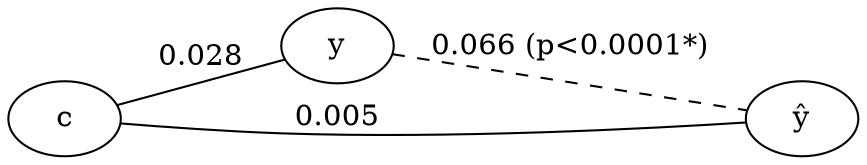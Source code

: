 graph {
	rankdir=LR
	c [label=c]
	y [label=y]
	yhat [label=<y&#770;>]
	c -- yhat [label=0.005]
	c -- y [label=0.028]
	y -- yhat [label="0.066 (p<0.0001*)" style=dashed]
}
